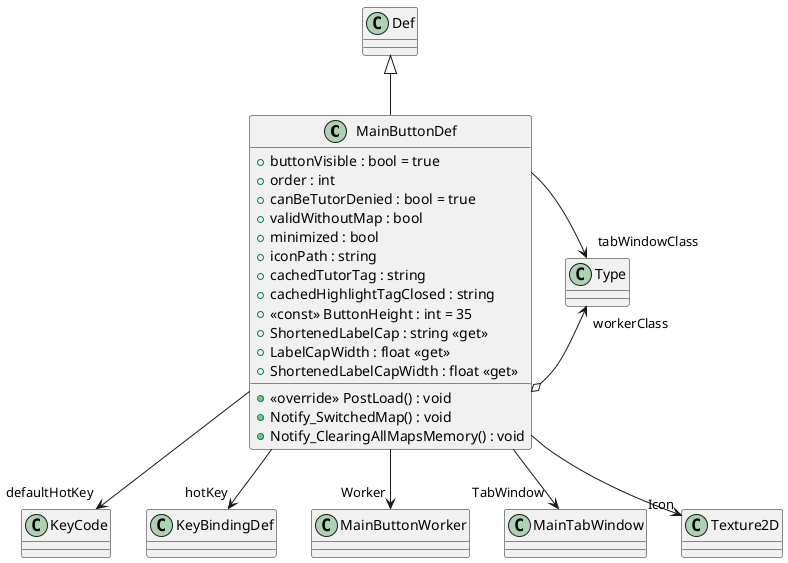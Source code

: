 @startuml
class MainButtonDef {
    + buttonVisible : bool = true
    + order : int
    + canBeTutorDenied : bool = true
    + validWithoutMap : bool
    + minimized : bool
    + iconPath : string
    + cachedTutorTag : string
    + cachedHighlightTagClosed : string
    + <<const>> ButtonHeight : int = 35
    + ShortenedLabelCap : string <<get>>
    + LabelCapWidth : float <<get>>
    + ShortenedLabelCapWidth : float <<get>>
    + <<override>> PostLoad() : void
    + Notify_SwitchedMap() : void
    + Notify_ClearingAllMapsMemory() : void
}
Def <|-- MainButtonDef
MainButtonDef o-> "workerClass" Type
MainButtonDef --> "tabWindowClass" Type
MainButtonDef --> "defaultHotKey" KeyCode
MainButtonDef --> "hotKey" KeyBindingDef
MainButtonDef --> "Worker" MainButtonWorker
MainButtonDef --> "TabWindow" MainTabWindow
MainButtonDef --> "Icon" Texture2D
@enduml
